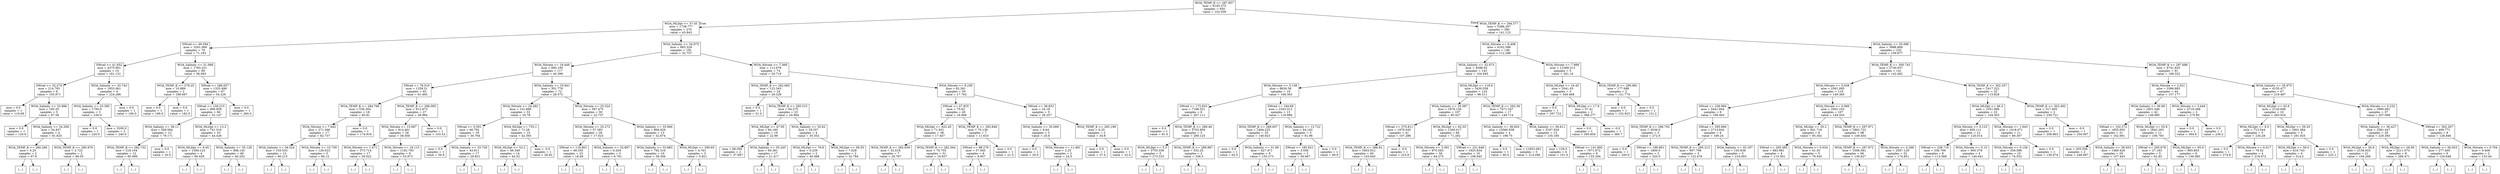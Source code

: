 digraph Tree {
node [shape=box] ;
0 [label="WOA_TEMP_K <= 287.857\nmse = 6195.375\nsamples = 650\nvalue = 102.039"] ;
1 [label="WOA_MLDpt <= 37.45\nmse = 1738.777\nsamples = 270\nvalue = 43.843"] ;
0 -> 1 [labeldistance=2.5, labelangle=45, headlabel="True"] ;
2 [label="SWrad <= 49.394\nmse = 3291.069\nsamples = 79\nvalue = 71.183"] ;
1 -> 2 ;
3 [label="SWrad <= 41.652\nmse = 4375.901\nsamples = 10\nvalue = 161.131"] ;
2 -> 3 ;
4 [label="SWrad <= 32.274\nmse = 214.793\nsamples = 6\nvalue = 105.871"] ;
3 -> 4 ;
5 [label="mse = 0.0\nsamples = 1\nvalue = 119.69"] ;
4 -> 5 ;
6 [label="WOA_Salinity <= 33.896\nmse = 160.35\nsamples = 5\nvalue = 97.58"] ;
4 -> 6 ;
7 [label="mse = 0.0\nsamples = 1\nvalue = 120.6"] ;
6 -> 7 ;
8 [label="WOA_Salinity <= 34.209\nmse = 34.837\nsamples = 4\nvalue = 91.825"] ;
6 -> 8 ;
9 [label="WOA_TEMP_K <= 280.266\nmse = 0.25\nsamples = 2\nvalue = 97.6"] ;
8 -> 9 ;
10 [label="(...)"] ;
9 -> 10 ;
11 [label="(...)"] ;
9 -> 11 ;
12 [label="WOA_TEMP_K <= 280.976\nmse = 2.722\nsamples = 2\nvalue = 86.05"] ;
8 -> 12 ;
13 [label="(...)"] ;
12 -> 13 ;
14 [label="(...)"] ;
12 -> 14 ;
15 [label="WOA_Salinity <= 33.743\nmse = 1653.061\nsamples = 4\nvalue = 224.286"] ;
3 -> 15 ;
16 [label="WOA_Salinity <= 33.385\nmse = 1700.0\nsamples = 3\nvalue = 230.0"] ;
15 -> 16 ;
17 [label="mse = 0.0\nsamples = 1\nvalue = 220.0"] ;
16 -> 17 ;
18 [label="mse = 3200.0\nsamples = 2\nvalue = 240.0"] ;
16 -> 18 ;
19 [label="mse = 0.0\nsamples = 1\nvalue = 190.0"] ;
15 -> 19 ;
20 [label="WOA_Salinity <= 31.068\nmse = 1783.221\nsamples = 69\nvalue = 58.083"] ;
2 -> 20 ;
21 [label="WOA_TEMP_K <= 278.25\nmse = 10.889\nsamples = 2\nvalue = 186.667"] ;
20 -> 21 ;
22 [label="mse = 0.0\nsamples = 1\nvalue = 189.0"] ;
21 -> 22 ;
23 [label="mse = 0.0\nsamples = 1\nvalue = 182.0"] ;
21 -> 23 ;
24 [label="SWrad <= 288.657\nmse = 1325.499\nsamples = 67\nvalue = 54.226"] ;
20 -> 24 ;
25 [label="SWrad <= 159.215\nmse = 906.859\nsamples = 66\nvalue = 52.147"] ;
24 -> 25 ;
26 [label="WOA_Salinity <= 38.11\nmse = 546.584\nsamples = 13\nvalue = 79.171"] ;
25 -> 26 ;
27 [label="WOA_TEMP_K <= 282.732\nmse = 216.104\nsamples = 12\nvalue = 85.089"] ;
26 -> 27 ;
28 [label="(...)"] ;
27 -> 28 ;
31 [label="(...)"] ;
27 -> 31 ;
40 [label="mse = 0.0\nsamples = 1\nvalue = 20.0"] ;
26 -> 40 ;
41 [label="WOA_MLDpt <= 13.2\nmse = 741.516\nsamples = 53\nvalue = 44.426"] ;
25 -> 41 ;
42 [label="WOA_MLDpt <= 9.45\nmse = 1394.123\nsamples = 4\nvalue = 80.429"] ;
41 -> 42 ;
43 [label="(...)"] ;
42 -> 43 ;
46 [label="(...)"] ;
42 -> 46 ;
49 [label="WOA_Salinity <= 35.128\nmse = 498.145\nsamples = 49\nvalue = 40.252"] ;
41 -> 49 ;
50 [label="(...)"] ;
49 -> 50 ;
87 [label="(...)"] ;
49 -> 87 ;
102 [label="mse = 0.0\nsamples = 1\nvalue = 260.0"] ;
24 -> 102 ;
103 [label="WOA_Salinity <= 34.975\nmse = 683.329\nsamples = 191\nvalue = 32.757"] ;
1 -> 103 ;
104 [label="WOA_Nitrate <= 18.449\nmse = 895.195\nsamples = 117\nvalue = 40.399"] ;
103 -> 104 ;
105 [label="SWrad <= 78.516\nmse = 1259.31\nsamples = 45\nvalue = 61.465"] ;
104 -> 105 ;
106 [label="WOA_TEMP_K <= 284.766\nmse = 536.304\nsamples = 18\nvalue = 85.81"] ;
105 -> 106 ;
107 [label="WOA_Nitrate <= 7.642\nmse = 271.566\nsamples = 17\nvalue = 82.737"] ;
106 -> 107 ;
108 [label="WOA_Salinity <= 34.524\nmse = 155.533\nsamples = 12\nvalue = 90.215"] ;
107 -> 108 ;
109 [label="(...)"] ;
108 -> 109 ;
118 [label="(...)"] ;
108 -> 118 ;
127 [label="WOA_Nitrate <= 10.759\nmse = 129.023\nsamples = 5\nvalue = 66.12"] ;
107 -> 127 ;
128 [label="(...)"] ;
127 -> 128 ;
131 [label="(...)"] ;
127 -> 131 ;
136 [label="mse = 0.0\nsamples = 1\nvalue = 174.916"] ;
106 -> 136 ;
137 [label="WOA_TEMP_K <= 286.095\nmse = 912.873\nsamples = 27\nvalue = 39.984"] ;
105 -> 137 ;
138 [label="WOA_Nitrate <= 15.067\nmse = 814.461\nsamples = 26\nvalue = 38.058"] ;
137 -> 138 ;
139 [label="WOA_Nitrate <= 1.471\nmse = 373.714\nsamples = 17\nvalue = 29.022"] ;
138 -> 139 ;
140 [label="(...)"] ;
139 -> 140 ;
141 [label="(...)"] ;
139 -> 141 ;
168 [label="WOA_Nitrate <= 16.115\nmse = 1192.793\nsamples = 9\nvalue = 53.872"] ;
138 -> 168 ;
169 [label="(...)"] ;
168 -> 169 ;
170 [label="(...)"] ;
168 -> 170 ;
175 [label="mse = 0.0\nsamples = 1\nvalue = 103.53"] ;
137 -> 175 ;
176 [label="WOA_Salinity <= 33.841\nmse = 301.776\nsamples = 72\nvalue = 28.572"] ;
104 -> 176 ;
177 [label="WOA_Nitrate <= 24.282\nmse = 101.896\nsamples = 33\nvalue = 35.78"] ;
176 -> 177 ;
178 [label="SWrad <= 0.591\nmse = 66.792\nsamples = 18\nvalue = 30.764"] ;
177 -> 178 ;
179 [label="mse = 0.0\nsamples = 1\nvalue = 56.9"] ;
178 -> 179 ;
180 [label="WOA_Salinity <= 33.726\nmse = 43.911\nsamples = 17\nvalue = 29.831"] ;
178 -> 180 ;
181 [label="(...)"] ;
180 -> 181 ;
192 [label="(...)"] ;
180 -> 192 ;
199 [label="WOA_MLDpt <= 753.1\nmse = 71.28\nsamples = 15\nvalue = 42.393"] ;
177 -> 199 ;
200 [label="WOA_MLDpt <= 53.2\nmse = 49.349\nsamples = 14\nvalue = 44.52"] ;
199 -> 200 ;
201 [label="(...)"] ;
200 -> 201 ;
214 [label="(...)"] ;
200 -> 214 ;
223 [label="mse = -0.0\nsamples = 1\nvalue = 28.92"] ;
199 -> 223 ;
224 [label="WOA_Nitrate <= 25.324\nmse = 387.475\nsamples = 39\nvalue = 22.737"] ;
176 -> 224 ;
225 [label="WOA_Nitrate <= 25.272\nmse = 57.383\nsamples = 26\nvalue = 17.023"] ;
224 -> 225 ;
226 [label="SWrad <= 119.801\nmse = 48.355\nsamples = 23\nvalue = 18.49"] ;
225 -> 226 ;
227 [label="(...)"] ;
226 -> 227 ;
234 [label="(...)"] ;
226 -> 234 ;
269 [label="WOA_Salinity <= 33.897\nmse = 0.204\nsamples = 3\nvalue = 6.761"] ;
225 -> 269 ;
270 [label="(...)"] ;
269 -> 270 ;
271 [label="(...)"] ;
269 -> 271 ;
272 [label="WOA_Salinity <= 33.994\nmse = 806.029\nsamples = 13\nvalue = 32.674"] ;
224 -> 272 ;
273 [label="WOA_Salinity <= 33.883\nmse = 792.316\nsamples = 10\nvalue = 38.306"] ;
272 -> 273 ;
274 [label="(...)"] ;
273 -> 274 ;
281 [label="(...)"] ;
273 -> 281 ;
290 [label="WOA_MLDpt <= 290.65\nmse = 4.761\nsamples = 3\nvalue = 5.921"] ;
272 -> 290 ;
291 [label="(...)"] ;
290 -> 291 ;
294 [label="(...)"] ;
290 -> 294 ;
295 [label="WOA_Nitrate <= 7.369\nmse = 112.678\nsamples = 74\nvalue = 20.719"] ;
103 -> 295 ;
296 [label="WOA_TEMP_K <= 282.665\nmse = 122.343\nsamples = 24\nvalue = 26.328"] ;
295 -> 296 ;
297 [label="mse = 0.0\nsamples = 1\nvalue = 51.0"] ;
296 -> 297 ;
298 [label="WOA_TEMP_K <= 285.315\nmse = 94.275\nsamples = 23\nvalue = 24.994"] ;
296 -> 298 ;
299 [label="WOA_MLDpt <= 47.05\nmse = 84.185\nsamples = 19\nvalue = 22.99"] ;
298 -> 299 ;
300 [label="mse = 68.056\nsamples = 2\nvalue = 37.667"] ;
299 -> 300 ;
301 [label="WOA_Salinity <= 35.245\nmse = 60.361\nsamples = 17\nvalue = 21.417"] ;
299 -> 301 ;
302 [label="(...)"] ;
301 -> 302 ;
305 [label="(...)"] ;
301 -> 305 ;
312 [label="WOA_Salinity <= 35.62\nmse = 18.357\nsamples = 4\nvalue = 35.352"] ;
298 -> 312 ;
313 [label="WOA_MLDpt <= 76.8\nmse = 0.239\nsamples = 2\nvalue = 40.488"] ;
312 -> 313 ;
314 [label="(...)"] ;
313 -> 314 ;
315 [label="(...)"] ;
313 -> 315 ;
316 [label="WOA_MLDpt <= 58.55\nmse = 7.628\nsamples = 2\nvalue = 32.784"] ;
312 -> 316 ;
317 [label="(...)"] ;
316 -> 317 ;
318 [label="(...)"] ;
316 -> 318 ;
319 [label="WOA_Nitrate <= 9.258\nmse = 82.261\nsamples = 50\nvalue = 17.762"] ;
295 -> 319 ;
320 [label="SWrad <= 47.825\nmse = 75.62\nsamples = 45\nvalue = 16.666"] ;
319 -> 320 ;
321 [label="WOA_MLDpt <= 622.45\nmse = 71.931\nsamples = 38\nvalue = 17.447"] ;
320 -> 321 ;
322 [label="WOA_TEMP_K <= 282.659\nmse = 32.618\nsamples = 7\nvalue = 20.767"] ;
321 -> 322 ;
323 [label="(...)"] ;
322 -> 323 ;
324 [label="(...)"] ;
322 -> 324 ;
327 [label="WOA_TEMP_K <= 282.564\nmse = 76.755\nsamples = 31\nvalue = 16.837"] ;
321 -> 327 ;
328 [label="(...)"] ;
327 -> 328 ;
329 [label="(...)"] ;
327 -> 329 ;
338 [label="WOA_TEMP_K <= 283.846\nmse = 70.136\nsamples = 7\nvalue = 11.633"] ;
320 -> 338 ;
339 [label="SWrad <= 98.279\nmse = 57.945\nsamples = 6\nvalue = 8.957"] ;
338 -> 339 ;
340 [label="(...)"] ;
339 -> 340 ;
345 [label="(...)"] ;
339 -> 345 ;
350 [label="mse = 0.0\nsamples = 1\nvalue = 21.0"] ;
338 -> 350 ;
351 [label="SWrad <= 36.833\nmse = 24.18\nsamples = 5\nvalue = 28.257"] ;
319 -> 351 ;
352 [label="WOA_Salinity <= 35.069\nmse = 6.64\nsamples = 3\nvalue = 25.6"] ;
351 -> 352 ;
353 [label="mse = 0.0\nsamples = 1\nvalue = 30.0"] ;
352 -> 353 ;
354 [label="WOA_Nitrate <= 11.491\nmse = 2.25\nsamples = 2\nvalue = 24.5"] ;
352 -> 354 ;
355 [label="(...)"] ;
354 -> 355 ;
356 [label="(...)"] ;
354 -> 356 ;
357 [label="WOA_TEMP_K <= 283.199\nmse = 6.25\nsamples = 2\nvalue = 34.9"] ;
351 -> 357 ;
358 [label="mse = 0.0\nsamples = 1\nvalue = 37.4"] ;
357 -> 358 ;
359 [label="mse = 0.0\nsamples = 1\nvalue = 32.4"] ;
357 -> 359 ;
360 [label="WOA_TEMP_K <= 294.377\nmse = 5386.297\nsamples = 380\nvalue = 141.123"] ;
0 -> 360 [labeldistance=2.5, labelangle=-45, headlabel="False"] ;
361 [label="WOA_Nitrate <= 6.408\nmse = 6162.586\nsamples = 148\nvalue = 112.288"] ;
360 -> 361 ;
362 [label="WOA_Salinity <= 32.073\nmse = 4598.92\nsamples = 143\nvalue = 104.945"] ;
361 -> 362 ;
363 [label="WOA_Nitrate <= 0.138\nmse = 8826.58\nsamples = 19\nvalue = 168.363"] ;
362 -> 363 ;
364 [label="SWrad <= 172.833\nmse = 7168.321\nsamples = 6\nvalue = 267.111"] ;
363 -> 364 ;
365 [label="mse = 0.0\nsamples = 1\nvalue = 91.0"] ;
364 -> 365 ;
366 [label="WOA_TEMP_K <= 289.46\nmse = 3702.859\nsamples = 5\nvalue = 289.125"] ;
364 -> 366 ;
367 [label="WOA_MLDpt <= 5.3\nmse = 3755.556\nsamples = 3\nvalue = 273.333"] ;
366 -> 367 ;
368 [label="(...)"] ;
367 -> 368 ;
369 [label="(...)"] ;
367 -> 369 ;
370 [label="WOA_TEMP_K <= 289.987\nmse = 552.25\nsamples = 2\nvalue = 336.5"] ;
366 -> 370 ;
371 [label="(...)"] ;
370 -> 371 ;
372 [label="(...)"] ;
370 -> 372 ;
373 [label="SWrad <= 184.69\nmse = 2342.312\nsamples = 13\nvalue = 118.989"] ;
363 -> 373 ;
374 [label="WOA_TEMP_K <= 289.657\nmse = 1494.225\nsamples = 10\nvalue = 140.923"] ;
373 -> 374 ;
375 [label="mse = 0.0\nsamples = 1\nvalue = 62.0"] ;
374 -> 375 ;
376 [label="WOA_Salinity <= 31.09\nmse = 427.471\nsamples = 9\nvalue = 155.273"] ;
374 -> 376 ;
377 [label="(...)"] ;
376 -> 377 ;
388 [label="(...)"] ;
376 -> 388 ;
391 [label="WOA_Salinity <= 12.722\nmse = 44.162\nsamples = 3\nvalue = 61.96"] ;
373 -> 391 ;
392 [label="SWrad <= 185.921\nmse = 3.556\nsamples = 2\nvalue = 56.667"] ;
391 -> 392 ;
393 [label="(...)"] ;
392 -> 393 ;
394 [label="(...)"] ;
392 -> 394 ;
395 [label="mse = 0.0\nsamples = 1\nvalue = 69.9"] ;
391 -> 395 ;
396 [label="WOA_MLDpt <= 118.6\nmse = 3430.558\nsamples = 124\nvalue = 96.511"] ;
362 -> 396 ;
397 [label="WOA_Salinity <= 35.387\nmse = 1876.156\nsamples = 107\nvalue = 85.427"] ;
396 -> 397 ;
398 [label="SWrad <= 270.811\nmse = 1979.545\nsamples = 41\nvalue = 107.286"] ;
397 -> 398 ;
399 [label="WOA_TEMP_K <= 288.92\nmse = 1603.912\nsamples = 40\nvalue = 103.645"] ;
398 -> 399 ;
400 [label="(...)"] ;
399 -> 400 ;
413 [label="(...)"] ;
399 -> 413 ;
470 [label="mse = -0.0\nsamples = 1\nvalue = 223.8"] ;
398 -> 470 ;
471 [label="WOA_MLDpt <= 62.55\nmse = 1300.017\nsamples = 66\nvalue = 71.282"] ;
397 -> 471 ;
472 [label="WOA_Nitrate <= 3.391\nmse = 870.583\nsamples = 56\nvalue = 64.275"] ;
471 -> 472 ;
473 [label="(...)"] ;
472 -> 473 ;
560 [label="(...)"] ;
472 -> 560 ;
565 [label="SWrad <= 231.648\nmse = 1925.834\nsamples = 10\nvalue = 108.945"] ;
471 -> 565 ;
566 [label="(...)"] ;
565 -> 566 ;
575 [label="(...)"] ;
565 -> 575 ;
578 [label="WOA_TEMP_K <= 292.56\nmse = 7471.347\nsamples = 17\nvalue = 149.714"] ;
396 -> 578 ;
579 [label="WOA_Salinity <= 36.603\nmse = 12060.938\nsamples = 4\nvalue = 198.75"] ;
578 -> 579 ;
580 [label="mse = 0.0\nsamples = 1\nvalue = 90.0"] ;
579 -> 580 ;
581 [label="mse = 11853.061\nsamples = 3\nvalue = 214.286"] ;
579 -> 581 ;
582 [label="WOA_Salinity <= 36.611\nmse = 5187.929\nsamples = 13\nvalue = 135.185"] ;
578 -> 582 ;
583 [label="mse = 129.0\nsamples = 4\nvalue = 101.0"] ;
582 -> 583 ;
584 [label="SWrad <= 141.892\nmse = 7071.972\nsamples = 9\nvalue = 155.294"] ;
582 -> 584 ;
585 [label="(...)"] ;
584 -> 585 ;
588 [label="(...)"] ;
584 -> 588 ;
591 [label="WOA_Nitrate <= 7.989\nmse = 12369.313\nsamples = 5\nvalue = 281.16"] ;
361 -> 591 ;
592 [label="WOA_MLDpt <= 16.45\nmse = 2041.03\nsamples = 3\nvalue = 349.468"] ;
591 -> 592 ;
593 [label="mse = 0.0\nsamples = 1\nvalue = 297.722"] ;
592 -> 593 ;
594 [label="WOA_MLDpt <= 17.9\nmse = 57.41\nsamples = 2\nvalue = 388.277"] ;
592 -> 594 ;
595 [label="mse = 0.0\nsamples = 1\nvalue = 395.854"] ;
594 -> 595 ;
596 [label="mse = -0.0\nsamples = 1\nvalue = 380.7"] ;
594 -> 596 ;
597 [label="WOA_TEMP_K <= 290.991\nmse = 177.688\nsamples = 2\nvalue = 121.774"] ;
591 -> 597 ;
598 [label="mse = 0.0\nsamples = 1\nvalue = 102.923"] ;
597 -> 598 ;
599 [label="mse = 0.0\nsamples = 1\nvalue = 131.2"] ;
597 -> 599 ;
600 [label="WOA_Salinity <= 35.586\nmse = 3988.869\nsamples = 232\nvalue = 159.877"] ;
360 -> 600 ;
601 [label="WOA_TEMP_K <= 300.743\nmse = 2730.937\nsamples = 141\nvalue = 142.482"] ;
600 -> 601 ;
602 [label="WOA_Nitrate <= 0.028\nmse = 2581.095\nsamples = 116\nvalue = 149.365"] ;
601 -> 602 ;
603 [label="SWrad <= 236.994\nmse = 5441.944\nsamples = 9\nvalue = 199.463"] ;
602 -> 603 ;
604 [label="WOA_TEMP_K <= 296.702\nmse = 4536.0\nsamples = 3\nvalue = 272.0"] ;
603 -> 604 ;
605 [label="mse = 0.0\nsamples = 1\nvalue = 200.0"] ;
604 -> 605 ;
606 [label="SWrad <= 199.961\nmse = 1800.0\nsamples = 2\nvalue = 320.0"] ;
604 -> 606 ;
607 [label="(...)"] ;
606 -> 607 ;
608 [label="(...)"] ;
606 -> 608 ;
609 [label="SWrad <= 295.966\nmse = 2713.642\nsamples = 6\nvalue = 169.24"] ;
603 -> 609 ;
610 [label="WOA_TEMP_K <= 295.213\nmse = 907.799\nsamples = 3\nvalue = 122.476"] ;
609 -> 610 ;
611 [label="(...)"] ;
610 -> 611 ;
612 [label="(...)"] ;
610 -> 612 ;
615 [label="WOA_Salinity <= 35.187\nmse = 145.838\nsamples = 3\nvalue = 216.003"] ;
609 -> 615 ;
616 [label="(...)"] ;
615 -> 616 ;
617 [label="(...)"] ;
615 -> 617 ;
620 [label="WOA_Nitrate <= 0.066\nmse = 2001.103\nsamples = 107\nvalue = 144.203"] ;
602 -> 620 ;
621 [label="WOA_MLDpt <= 35.2\nmse = 641.716\nsamples = 9\nvalue = 95.302"] ;
620 -> 621 ;
622 [label="SWrad <= 200.485\nmse = 683.981\nsamples = 4\nvalue = 115.561"] ;
621 -> 622 ;
623 [label="(...)"] ;
622 -> 623 ;
624 [label="(...)"] ;
622 -> 624 ;
629 [label="WOA_Nitrate <= 0.034\nmse = 41.35\nsamples = 5\nvalue = 79.545"] ;
621 -> 629 ;
630 [label="(...)"] ;
629 -> 630 ;
633 [label="(...)"] ;
629 -> 633 ;
634 [label="WOA_TEMP_K <= 297.971\nmse = 1862.722\nsamples = 98\nvalue = 149.454"] ;
620 -> 634 ;
635 [label="WOA_TEMP_K <= 297.872\nmse = 1006.581\nsamples = 66\nvalue = 136.627"] ;
634 -> 635 ;
636 [label="(...)"] ;
635 -> 636 ;
721 [label="(...)"] ;
635 -> 721 ;
728 [label="WOA_Nitrate <= 0.266\nmse = 2587.129\nsamples = 32\nvalue = 174.851"] ;
634 -> 728 ;
729 [label="(...)"] ;
728 -> 729 ;
748 [label="(...)"] ;
728 -> 748 ;
769 [label="WOA_TEMP_K <= 302.337\nmse = 2417.322\nsamples = 25\nvalue = 115.828"] ;
601 -> 769 ;
770 [label="WOA_MLDpt <= 46.3\nmse = 1051.998\nsamples = 23\nvalue = 104.303"] ;
769 -> 770 ;
771 [label="WOA_Nitrate <= 0.123\nmse = 605.111\nsamples = 12\nvalue = 120.014"] ;
770 -> 771 ;
772 [label="SWrad <= 238.716\nmse = 336.769\nsamples = 8\nvalue = 113.568"] ;
771 -> 772 ;
773 [label="(...)"] ;
772 -> 773 ;
786 [label="(...)"] ;
772 -> 786 ;
787 [label="WOA_Nitrate <= 0.15\nmse = 905.379\nsamples = 4\nvalue = 140.641"] ;
771 -> 787 ;
788 [label="(...)"] ;
787 -> 788 ;
789 [label="(...)"] ;
787 -> 789 ;
794 [label="WOA_Nitrate <= 1.943\nmse = 1018.071\nsamples = 11\nvalue = 89.307"] ;
770 -> 794 ;
795 [label="WOA_Nitrate <= 0.158\nmse = 359.586\nsamples = 10\nvalue = 74.552"] ;
794 -> 795 ;
796 [label="(...)"] ;
795 -> 796 ;
803 [label="(...)"] ;
795 -> 803 ;
812 [label="mse = 0.0\nsamples = 1\nvalue = 139.474"] ;
794 -> 812 ;
813 [label="WOA_TEMP_K <= 302.492\nmse = 317.405\nsamples = 2\nvalue = 239.721"] ;
769 -> 813 ;
814 [label="mse = 0.0\nsamples = 1\nvalue = 208.863"] ;
813 -> 814 ;
815 [label="mse = -0.0\nsamples = 1\nvalue = 250.007"] ;
813 -> 815 ;
816 [label="WOA_TEMP_K <= 297.686\nmse = 4741.825\nsamples = 91\nvalue = 188.332"] ;
600 -> 816 ;
817 [label="WOA_Nitrate <= 2.021\nmse = 3386.883\nsamples = 44\nvalue = 157.177"] ;
816 -> 817 ;
818 [label="WOA_Salinity <= 36.69\nmse = 2401.046\nsamples = 42\nvalue = 149.985"] ;
817 -> 818 ;
819 [label="SWrad <= 102.572\nmse = 1855.002\nsamples = 31\nvalue = 162.691"] ;
818 -> 819 ;
820 [label="mse = 355.556\nsamples = 2\nvalue = 246.667"] ;
819 -> 820 ;
821 [label="WOA_Salinity <= 36.653\nmse = 1480.426\nsamples = 29\nvalue = 157.443"] ;
819 -> 821 ;
822 [label="(...)"] ;
821 -> 822 ;
859 [label="(...)"] ;
821 -> 859 ;
860 [label="WOA_MLDpt <= 55.8\nmse = 1842.293\nsamples = 11\nvalue = 106.783"] ;
818 -> 860 ;
861 [label="SWrad <= 205.678\nmse = 27.183\nsamples = 5\nvalue = 62.83"] ;
860 -> 861 ;
862 [label="(...)"] ;
861 -> 862 ;
865 [label="(...)"] ;
861 -> 865 ;
868 [label="WOA_MLDpt <= 65.0\nmse = 905.803\nsamples = 6\nvalue = 136.085"] ;
860 -> 868 ;
869 [label="(...)"] ;
868 -> 869 ;
874 [label="(...)"] ;
868 -> 874 ;
879 [label="WOA_Nitrate <= 3.444\nmse = 4716.368\nsamples = 2\nvalue = 275.85"] ;
817 -> 879 ;
880 [label="mse = 0.0\nsamples = 1\nvalue = 394.8"] ;
879 -> 880 ;
881 [label="mse = 0.0\nsamples = 1\nvalue = 236.2"] ;
879 -> 881 ;
882 [label="WOA_Salinity <= 35.975\nmse = 4155.477\nsamples = 47\nvalue = 219.487"] ;
816 -> 882 ;
883 [label="WOA_MLDpt <= 43.6\nmse = 2120.606\nsamples = 10\nvalue = 265.024"] ;
882 -> 883 ;
884 [label="WOA_MLDpt <= 9.5\nmse = 713.544\nsamples = 5\nvalue = 234.28"] ;
883 -> 884 ;
885 [label="mse = 0.0\nsamples = 1\nvalue = 274.8"] ;
884 -> 885 ;
886 [label="WOA_Nitrate <= 0.017\nmse = 79.52\nsamples = 4\nvalue = 218.072"] ;
884 -> 886 ;
887 [label="(...)"] ;
886 -> 887 ;
888 [label="(...)"] ;
886 -> 888 ;
891 [label="WOA_MLDpt <= 59.25\nmse = 1801.084\nsamples = 5\nvalue = 291.925"] ;
883 -> 891 ;
892 [label="WOA_MLDpt <= 56.0\nmse = 416.743\nsamples = 4\nvalue = 314.2"] ;
891 -> 892 ;
893 [label="(...)"] ;
892 -> 893 ;
894 [label="(...)"] ;
892 -> 894 ;
899 [label="mse = 0.0\nsamples = 1\nvalue = 225.1"] ;
891 -> 899 ;
900 [label="WOA_Nitrate <= 0.232\nmse = 3990.681\nsamples = 37\nvalue = 207.068"] ;
882 -> 900 ;
901 [label="WOA_Salinity <= 36.427\nmse = 3381.447\nsamples = 29\nvalue = 220.383"] ;
900 -> 901 ;
902 [label="WOA_MLDpt <= 30.9\nmse = 2158.925\nsamples = 21\nvalue = 194.266"] ;
901 -> 902 ;
903 [label="(...)"] ;
902 -> 903 ;
918 [label="(...)"] ;
902 -> 918 ;
923 [label="WOA_MLDpt <= 26.95\nmse = 2211.073\nsamples = 8\nvalue = 266.471"] ;
901 -> 923 ;
924 [label="(...)"] ;
923 -> 924 ;
925 [label="(...)"] ;
923 -> 925 ;
928 [label="SWrad <= 302.207\nmse = 409.771\nsamples = 8\nvalue = 128.846"] ;
900 -> 928 ;
929 [label="WOA_Salinity <= 36.053\nmse = 277.405\nsamples = 6\nvalue = 120.648"] ;
928 -> 929 ;
930 [label="(...)"] ;
929 -> 930 ;
931 [label="(...)"] ;
929 -> 931 ;
940 [label="WOA_Nitrate <= 0.704\nmse = 0.409\nsamples = 2\nvalue = 153.44"] ;
928 -> 940 ;
941 [label="(...)"] ;
940 -> 941 ;
942 [label="(...)"] ;
940 -> 942 ;
}